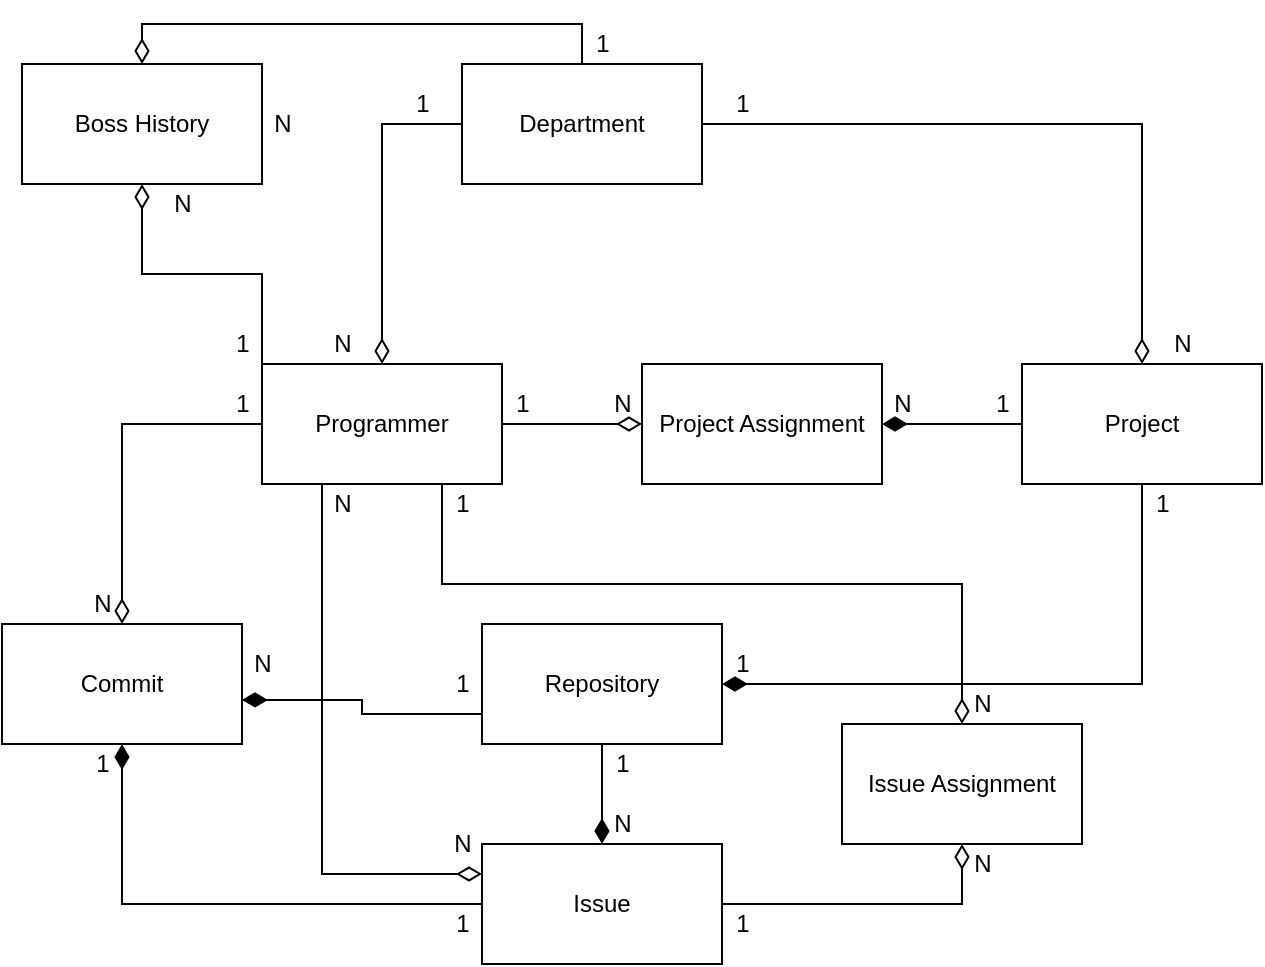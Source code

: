 <mxfile version="14.7.4" type="embed"><diagram id="C5RBs43oDa-KdzZeNtuy" name="Page-1"><mxGraphModel dx="749" dy="619" grid="1" gridSize="10" guides="1" tooltips="1" connect="1" arrows="1" fold="1" page="1" pageScale="1" pageWidth="827" pageHeight="1169" math="0" shadow="0"><root><mxCell id="WIyWlLk6GJQsqaUBKTNV-0"/><mxCell id="WIyWlLk6GJQsqaUBKTNV-1" parent="WIyWlLk6GJQsqaUBKTNV-0"/><mxCell id="1edig4_t7ebv73Tul5Fa-11" style="edgeStyle=orthogonalEdgeStyle;rounded=0;orthogonalLoop=1;jettySize=auto;html=1;exitX=0.5;exitY=0;exitDx=0;exitDy=0;entryX=0;entryY=0.5;entryDx=0;entryDy=0;endArrow=none;endFill=0;startArrow=diamondThin;startFill=0;startSize=10;" parent="WIyWlLk6GJQsqaUBKTNV-1" source="1edig4_t7ebv73Tul5Fa-0" target="1edig4_t7ebv73Tul5Fa-2" edge="1"><mxGeometry relative="1" as="geometry"/></mxCell><mxCell id="1edig4_t7ebv73Tul5Fa-16" style="edgeStyle=orthogonalEdgeStyle;rounded=0;orthogonalLoop=1;jettySize=auto;html=1;exitX=0;exitY=0.5;exitDx=0;exitDy=0;entryX=0.5;entryY=0;entryDx=0;entryDy=0;startArrow=none;startFill=0;endArrow=diamondThin;endFill=0;startSize=10;endSize=10;strokeWidth=1;" parent="WIyWlLk6GJQsqaUBKTNV-1" source="1edig4_t7ebv73Tul5Fa-0" target="1edig4_t7ebv73Tul5Fa-4" edge="1"><mxGeometry relative="1" as="geometry"/></mxCell><mxCell id="1edig4_t7ebv73Tul5Fa-32" style="edgeStyle=orthogonalEdgeStyle;rounded=0;orthogonalLoop=1;jettySize=auto;html=1;exitX=0.25;exitY=1;exitDx=0;exitDy=0;entryX=0;entryY=0.25;entryDx=0;entryDy=0;startArrow=none;startFill=0;endArrow=diamondThin;endFill=0;startSize=10;endSize=10;strokeWidth=1;" parent="WIyWlLk6GJQsqaUBKTNV-1" source="1edig4_t7ebv73Tul5Fa-0" target="1edig4_t7ebv73Tul5Fa-5" edge="1"><mxGeometry relative="1" as="geometry"/></mxCell><mxCell id="1edig4_t7ebv73Tul5Fa-50" style="edgeStyle=orthogonalEdgeStyle;rounded=0;orthogonalLoop=1;jettySize=auto;html=1;exitX=0.75;exitY=1;exitDx=0;exitDy=0;entryX=0.5;entryY=0;entryDx=0;entryDy=0;startArrow=none;startFill=0;endArrow=diamondThin;endFill=0;startSize=10;endSize=10;strokeWidth=1;" parent="WIyWlLk6GJQsqaUBKTNV-1" source="1edig4_t7ebv73Tul5Fa-0" target="1edig4_t7ebv73Tul5Fa-48" edge="1"><mxGeometry relative="1" as="geometry"><Array as="points"><mxPoint x="350" y="350"/><mxPoint x="610" y="350"/></Array></mxGeometry></mxCell><mxCell id="1edig4_t7ebv73Tul5Fa-0" value="Programmer" style="rounded=0;whiteSpace=wrap;html=1;" parent="WIyWlLk6GJQsqaUBKTNV-1" vertex="1"><mxGeometry x="260" y="240" width="120" height="60" as="geometry"/></mxCell><mxCell id="1edig4_t7ebv73Tul5Fa-12" style="edgeStyle=orthogonalEdgeStyle;rounded=0;orthogonalLoop=1;jettySize=auto;html=1;exitX=0.5;exitY=0;exitDx=0;exitDy=0;entryX=1;entryY=0.5;entryDx=0;entryDy=0;endArrow=none;endFill=0;startArrow=diamondThin;startFill=0;strokeWidth=1;endSize=6;startSize=10;" parent="WIyWlLk6GJQsqaUBKTNV-1" source="1edig4_t7ebv73Tul5Fa-1" target="1edig4_t7ebv73Tul5Fa-2" edge="1"><mxGeometry relative="1" as="geometry"/></mxCell><mxCell id="1edig4_t7ebv73Tul5Fa-1" value="Project" style="rounded=0;whiteSpace=wrap;html=1;" parent="WIyWlLk6GJQsqaUBKTNV-1" vertex="1"><mxGeometry x="640" y="240" width="120" height="60" as="geometry"/></mxCell><mxCell id="1" style="edgeStyle=orthogonalEdgeStyle;rounded=0;orthogonalLoop=1;jettySize=auto;html=1;exitX=0.5;exitY=0;exitDx=0;exitDy=0;entryX=0.5;entryY=0;entryDx=0;entryDy=0;endArrow=diamondThin;endFill=0;endSize=10;" edge="1" parent="WIyWlLk6GJQsqaUBKTNV-1" source="1edig4_t7ebv73Tul5Fa-2" target="0"><mxGeometry relative="1" as="geometry"/></mxCell><mxCell id="1edig4_t7ebv73Tul5Fa-2" value="Department" style="rounded=0;whiteSpace=wrap;html=1;" parent="WIyWlLk6GJQsqaUBKTNV-1" vertex="1"><mxGeometry x="360" y="90" width="120" height="60" as="geometry"/></mxCell><mxCell id="1edig4_t7ebv73Tul5Fa-14" style="edgeStyle=orthogonalEdgeStyle;rounded=0;orthogonalLoop=1;jettySize=auto;html=1;exitX=1;exitY=0.5;exitDx=0;exitDy=0;entryX=0.5;entryY=1;entryDx=0;entryDy=0;endArrow=none;endFill=0;startArrow=diamondThin;startFill=1;startSize=10;" parent="WIyWlLk6GJQsqaUBKTNV-1" source="1edig4_t7ebv73Tul5Fa-3" target="1edig4_t7ebv73Tul5Fa-1" edge="1"><mxGeometry relative="1" as="geometry"/></mxCell><mxCell id="1edig4_t7ebv73Tul5Fa-20" style="edgeStyle=orthogonalEdgeStyle;rounded=0;orthogonalLoop=1;jettySize=auto;html=1;exitX=0;exitY=0.75;exitDx=0;exitDy=0;entryX=1;entryY=0.633;entryDx=0;entryDy=0;startArrow=none;startFill=0;endArrow=diamondThin;endFill=1;startSize=10;endSize=10;strokeWidth=1;entryPerimeter=0;" parent="WIyWlLk6GJQsqaUBKTNV-1" source="1edig4_t7ebv73Tul5Fa-3" target="1edig4_t7ebv73Tul5Fa-4" edge="1"><mxGeometry relative="1" as="geometry"><Array as="points"><mxPoint x="310" y="415"/><mxPoint x="310" y="408"/></Array></mxGeometry></mxCell><mxCell id="1edig4_t7ebv73Tul5Fa-3" value="Repository" style="rounded=0;whiteSpace=wrap;html=1;" parent="WIyWlLk6GJQsqaUBKTNV-1" vertex="1"><mxGeometry x="370" y="370" width="120" height="60" as="geometry"/></mxCell><mxCell id="1edig4_t7ebv73Tul5Fa-18" style="edgeStyle=orthogonalEdgeStyle;rounded=0;orthogonalLoop=1;jettySize=auto;html=1;exitX=0.5;exitY=1;exitDx=0;exitDy=0;entryX=0;entryY=0.5;entryDx=0;entryDy=0;startArrow=diamondThin;startFill=1;endArrow=none;endFill=0;startSize=10;endSize=10;strokeWidth=1;" parent="WIyWlLk6GJQsqaUBKTNV-1" source="1edig4_t7ebv73Tul5Fa-4" target="1edig4_t7ebv73Tul5Fa-5" edge="1"><mxGeometry relative="1" as="geometry"/></mxCell><mxCell id="1edig4_t7ebv73Tul5Fa-4" value="Commit" style="rounded=0;whiteSpace=wrap;html=1;" parent="WIyWlLk6GJQsqaUBKTNV-1" vertex="1"><mxGeometry x="130" y="370" width="120" height="60" as="geometry"/></mxCell><mxCell id="1edig4_t7ebv73Tul5Fa-17" style="edgeStyle=orthogonalEdgeStyle;rounded=0;orthogonalLoop=1;jettySize=auto;html=1;exitX=0.5;exitY=0;exitDx=0;exitDy=0;entryX=0.5;entryY=1;entryDx=0;entryDy=0;startArrow=diamondThin;startFill=1;endArrow=none;endFill=0;startSize=10;endSize=10;strokeWidth=1;" parent="WIyWlLk6GJQsqaUBKTNV-1" source="1edig4_t7ebv73Tul5Fa-5" target="1edig4_t7ebv73Tul5Fa-3" edge="1"><mxGeometry relative="1" as="geometry"/></mxCell><mxCell id="1edig4_t7ebv73Tul5Fa-49" style="edgeStyle=orthogonalEdgeStyle;rounded=0;orthogonalLoop=1;jettySize=auto;html=1;exitX=1;exitY=0.5;exitDx=0;exitDy=0;entryX=0.5;entryY=1;entryDx=0;entryDy=0;startArrow=none;startFill=0;endArrow=diamondThin;endFill=0;startSize=10;endSize=10;strokeWidth=1;" parent="WIyWlLk6GJQsqaUBKTNV-1" source="1edig4_t7ebv73Tul5Fa-5" target="1edig4_t7ebv73Tul5Fa-48" edge="1"><mxGeometry relative="1" as="geometry"/></mxCell><mxCell id="1edig4_t7ebv73Tul5Fa-5" value="Issue" style="rounded=0;whiteSpace=wrap;html=1;" parent="WIyWlLk6GJQsqaUBKTNV-1" vertex="1"><mxGeometry x="370" y="480" width="120" height="60" as="geometry"/></mxCell><mxCell id="1edig4_t7ebv73Tul5Fa-21" value="N" style="text;html=1;align=center;verticalAlign=middle;resizable=0;points=[];autosize=1;strokeColor=none;fillColor=none;" parent="WIyWlLk6GJQsqaUBKTNV-1" vertex="1"><mxGeometry x="290" y="220" width="20" height="20" as="geometry"/></mxCell><mxCell id="1edig4_t7ebv73Tul5Fa-22" value="1" style="text;html=1;align=center;verticalAlign=middle;resizable=0;points=[];autosize=1;strokeColor=none;fillColor=none;" parent="WIyWlLk6GJQsqaUBKTNV-1" vertex="1"><mxGeometry x="330" y="100" width="20" height="20" as="geometry"/></mxCell><mxCell id="1edig4_t7ebv73Tul5Fa-23" value="1" style="text;html=1;align=center;verticalAlign=middle;resizable=0;points=[];autosize=1;strokeColor=none;fillColor=none;" parent="WIyWlLk6GJQsqaUBKTNV-1" vertex="1"><mxGeometry x="490" y="100" width="20" height="20" as="geometry"/></mxCell><mxCell id="1edig4_t7ebv73Tul5Fa-24" value="N" style="text;html=1;align=center;verticalAlign=middle;resizable=0;points=[];autosize=1;strokeColor=none;fillColor=none;" parent="WIyWlLk6GJQsqaUBKTNV-1" vertex="1"><mxGeometry x="710" y="220" width="20" height="20" as="geometry"/></mxCell><mxCell id="1edig4_t7ebv73Tul5Fa-25" value="1" style="text;html=1;align=center;verticalAlign=middle;resizable=0;points=[];autosize=1;strokeColor=none;fillColor=none;" parent="WIyWlLk6GJQsqaUBKTNV-1" vertex="1"><mxGeometry x="700" y="300" width="20" height="20" as="geometry"/></mxCell><mxCell id="1edig4_t7ebv73Tul5Fa-26" value="1" style="text;html=1;align=center;verticalAlign=middle;resizable=0;points=[];autosize=1;strokeColor=none;fillColor=none;" parent="WIyWlLk6GJQsqaUBKTNV-1" vertex="1"><mxGeometry x="490" y="380" width="20" height="20" as="geometry"/></mxCell><mxCell id="1edig4_t7ebv73Tul5Fa-27" value="N" style="text;html=1;align=center;verticalAlign=middle;resizable=0;points=[];autosize=1;strokeColor=none;fillColor=none;" parent="WIyWlLk6GJQsqaUBKTNV-1" vertex="1"><mxGeometry x="570" y="250" width="20" height="20" as="geometry"/></mxCell><mxCell id="1edig4_t7ebv73Tul5Fa-28" value="1" style="text;html=1;align=center;verticalAlign=middle;resizable=0;points=[];autosize=1;strokeColor=none;fillColor=none;" parent="WIyWlLk6GJQsqaUBKTNV-1" vertex="1"><mxGeometry x="380" y="250" width="20" height="20" as="geometry"/></mxCell><mxCell id="1edig4_t7ebv73Tul5Fa-30" value="N" style="text;html=1;align=center;verticalAlign=middle;resizable=0;points=[];autosize=1;strokeColor=none;fillColor=none;" parent="WIyWlLk6GJQsqaUBKTNV-1" vertex="1"><mxGeometry x="170" y="350" width="20" height="20" as="geometry"/></mxCell><mxCell id="1edig4_t7ebv73Tul5Fa-31" value="1" style="text;html=1;align=center;verticalAlign=middle;resizable=0;points=[];autosize=1;strokeColor=none;fillColor=none;" parent="WIyWlLk6GJQsqaUBKTNV-1" vertex="1"><mxGeometry x="240" y="250" width="20" height="20" as="geometry"/></mxCell><mxCell id="1edig4_t7ebv73Tul5Fa-33" value="N" style="text;html=1;align=center;verticalAlign=middle;resizable=0;points=[];autosize=1;strokeColor=none;fillColor=none;" parent="WIyWlLk6GJQsqaUBKTNV-1" vertex="1"><mxGeometry x="290" y="300" width="20" height="20" as="geometry"/></mxCell><mxCell id="1edig4_t7ebv73Tul5Fa-34" value="N" style="text;html=1;align=center;verticalAlign=middle;resizable=0;points=[];autosize=1;strokeColor=none;fillColor=none;" parent="WIyWlLk6GJQsqaUBKTNV-1" vertex="1"><mxGeometry x="350" y="470" width="20" height="20" as="geometry"/></mxCell><mxCell id="1edig4_t7ebv73Tul5Fa-35" value="1" style="text;html=1;align=center;verticalAlign=middle;resizable=0;points=[];autosize=1;strokeColor=none;fillColor=none;" parent="WIyWlLk6GJQsqaUBKTNV-1" vertex="1"><mxGeometry x="430" y="430" width="20" height="20" as="geometry"/></mxCell><mxCell id="1edig4_t7ebv73Tul5Fa-36" value="N" style="text;html=1;align=center;verticalAlign=middle;resizable=0;points=[];autosize=1;strokeColor=none;fillColor=none;" parent="WIyWlLk6GJQsqaUBKTNV-1" vertex="1"><mxGeometry x="430" y="460" width="20" height="20" as="geometry"/></mxCell><mxCell id="1edig4_t7ebv73Tul5Fa-37" value="1" style="text;html=1;align=center;verticalAlign=middle;resizable=0;points=[];autosize=1;strokeColor=none;fillColor=none;" parent="WIyWlLk6GJQsqaUBKTNV-1" vertex="1"><mxGeometry x="170" y="430" width="20" height="20" as="geometry"/></mxCell><mxCell id="1edig4_t7ebv73Tul5Fa-38" value="1" style="text;html=1;align=center;verticalAlign=middle;resizable=0;points=[];autosize=1;strokeColor=none;fillColor=none;" parent="WIyWlLk6GJQsqaUBKTNV-1" vertex="1"><mxGeometry x="350" y="510" width="20" height="20" as="geometry"/></mxCell><mxCell id="1edig4_t7ebv73Tul5Fa-39" value="1" style="text;html=1;align=center;verticalAlign=middle;resizable=0;points=[];autosize=1;strokeColor=none;fillColor=none;" parent="WIyWlLk6GJQsqaUBKTNV-1" vertex="1"><mxGeometry x="350" y="390" width="20" height="20" as="geometry"/></mxCell><mxCell id="1edig4_t7ebv73Tul5Fa-40" value="N" style="text;html=1;align=center;verticalAlign=middle;resizable=0;points=[];autosize=1;strokeColor=none;fillColor=none;" parent="WIyWlLk6GJQsqaUBKTNV-1" vertex="1"><mxGeometry x="250" y="380" width="20" height="20" as="geometry"/></mxCell><mxCell id="1edig4_t7ebv73Tul5Fa-42" style="edgeStyle=orthogonalEdgeStyle;rounded=0;orthogonalLoop=1;jettySize=auto;html=1;exitX=1;exitY=0.5;exitDx=0;exitDy=0;entryX=0;entryY=0.5;entryDx=0;entryDy=0;startArrow=diamondThin;startFill=1;endArrow=none;endFill=0;startSize=10;endSize=10;strokeWidth=1;" parent="WIyWlLk6GJQsqaUBKTNV-1" source="1edig4_t7ebv73Tul5Fa-41" target="1edig4_t7ebv73Tul5Fa-1" edge="1"><mxGeometry relative="1" as="geometry"/></mxCell><mxCell id="1edig4_t7ebv73Tul5Fa-43" style="edgeStyle=orthogonalEdgeStyle;rounded=0;orthogonalLoop=1;jettySize=auto;html=1;exitX=0;exitY=0.5;exitDx=0;exitDy=0;startArrow=diamondThin;startFill=0;endArrow=none;endFill=0;startSize=10;endSize=10;strokeWidth=1;" parent="WIyWlLk6GJQsqaUBKTNV-1" source="1edig4_t7ebv73Tul5Fa-41" target="1edig4_t7ebv73Tul5Fa-0" edge="1"><mxGeometry relative="1" as="geometry"/></mxCell><mxCell id="1edig4_t7ebv73Tul5Fa-41" value="Project Assignment" style="rounded=0;whiteSpace=wrap;html=1;" parent="WIyWlLk6GJQsqaUBKTNV-1" vertex="1"><mxGeometry x="450" y="240" width="120" height="60" as="geometry"/></mxCell><mxCell id="1edig4_t7ebv73Tul5Fa-45" value="N" style="text;html=1;align=center;verticalAlign=middle;resizable=0;points=[];autosize=1;strokeColor=none;fillColor=none;" parent="WIyWlLk6GJQsqaUBKTNV-1" vertex="1"><mxGeometry x="430" y="250" width="20" height="20" as="geometry"/></mxCell><mxCell id="1edig4_t7ebv73Tul5Fa-46" value="1" style="text;html=1;align=center;verticalAlign=middle;resizable=0;points=[];autosize=1;strokeColor=none;fillColor=none;" parent="WIyWlLk6GJQsqaUBKTNV-1" vertex="1"><mxGeometry x="620" y="250" width="20" height="20" as="geometry"/></mxCell><mxCell id="1edig4_t7ebv73Tul5Fa-48" value="Issue Assignment" style="rounded=0;whiteSpace=wrap;html=1;" parent="WIyWlLk6GJQsqaUBKTNV-1" vertex="1"><mxGeometry x="550" y="420" width="120" height="60" as="geometry"/></mxCell><mxCell id="1edig4_t7ebv73Tul5Fa-51" value="1" style="text;html=1;align=center;verticalAlign=middle;resizable=0;points=[];autosize=1;strokeColor=none;fillColor=none;" parent="WIyWlLk6GJQsqaUBKTNV-1" vertex="1"><mxGeometry x="350" y="300" width="20" height="20" as="geometry"/></mxCell><mxCell id="1edig4_t7ebv73Tul5Fa-52" value="N" style="text;html=1;align=center;verticalAlign=middle;resizable=0;points=[];autosize=1;strokeColor=none;fillColor=none;" parent="WIyWlLk6GJQsqaUBKTNV-1" vertex="1"><mxGeometry x="610" y="400" width="20" height="20" as="geometry"/></mxCell><mxCell id="1edig4_t7ebv73Tul5Fa-53" value="1" style="text;html=1;align=center;verticalAlign=middle;resizable=0;points=[];autosize=1;strokeColor=none;fillColor=none;" parent="WIyWlLk6GJQsqaUBKTNV-1" vertex="1"><mxGeometry x="490" y="510" width="20" height="20" as="geometry"/></mxCell><mxCell id="1edig4_t7ebv73Tul5Fa-54" value="N" style="text;html=1;align=center;verticalAlign=middle;resizable=0;points=[];autosize=1;strokeColor=none;fillColor=none;" parent="WIyWlLk6GJQsqaUBKTNV-1" vertex="1"><mxGeometry x="610" y="480" width="20" height="20" as="geometry"/></mxCell><mxCell id="2" style="edgeStyle=orthogonalEdgeStyle;rounded=0;orthogonalLoop=1;jettySize=auto;html=1;exitX=0.5;exitY=1;exitDx=0;exitDy=0;entryX=0;entryY=0;entryDx=0;entryDy=0;endArrow=none;endFill=0;startSize=10;startArrow=diamondThin;startFill=0;" edge="1" parent="WIyWlLk6GJQsqaUBKTNV-1" source="0" target="1edig4_t7ebv73Tul5Fa-0"><mxGeometry relative="1" as="geometry"/></mxCell><mxCell id="0" value="Boss History" style="whiteSpace=wrap;html=1;" vertex="1" parent="WIyWlLk6GJQsqaUBKTNV-1"><mxGeometry x="140" y="90" width="120" height="60" as="geometry"/></mxCell><mxCell id="3" value="1" style="text;html=1;align=center;verticalAlign=middle;resizable=0;points=[];autosize=1;strokeColor=none;" vertex="1" parent="WIyWlLk6GJQsqaUBKTNV-1"><mxGeometry x="240" y="220" width="20" height="20" as="geometry"/></mxCell><mxCell id="4" value="N" style="text;html=1;align=center;verticalAlign=middle;resizable=0;points=[];autosize=1;strokeColor=none;" vertex="1" parent="WIyWlLk6GJQsqaUBKTNV-1"><mxGeometry x="210" y="150" width="20" height="20" as="geometry"/></mxCell><mxCell id="5" value="N" style="text;html=1;align=center;verticalAlign=middle;resizable=0;points=[];autosize=1;strokeColor=none;" vertex="1" parent="WIyWlLk6GJQsqaUBKTNV-1"><mxGeometry x="260" y="110" width="20" height="20" as="geometry"/></mxCell><mxCell id="6" value="1" style="text;html=1;align=center;verticalAlign=middle;resizable=0;points=[];autosize=1;strokeColor=none;" vertex="1" parent="WIyWlLk6GJQsqaUBKTNV-1"><mxGeometry x="420" y="70" width="20" height="20" as="geometry"/></mxCell></root></mxGraphModel></diagram></mxfile>